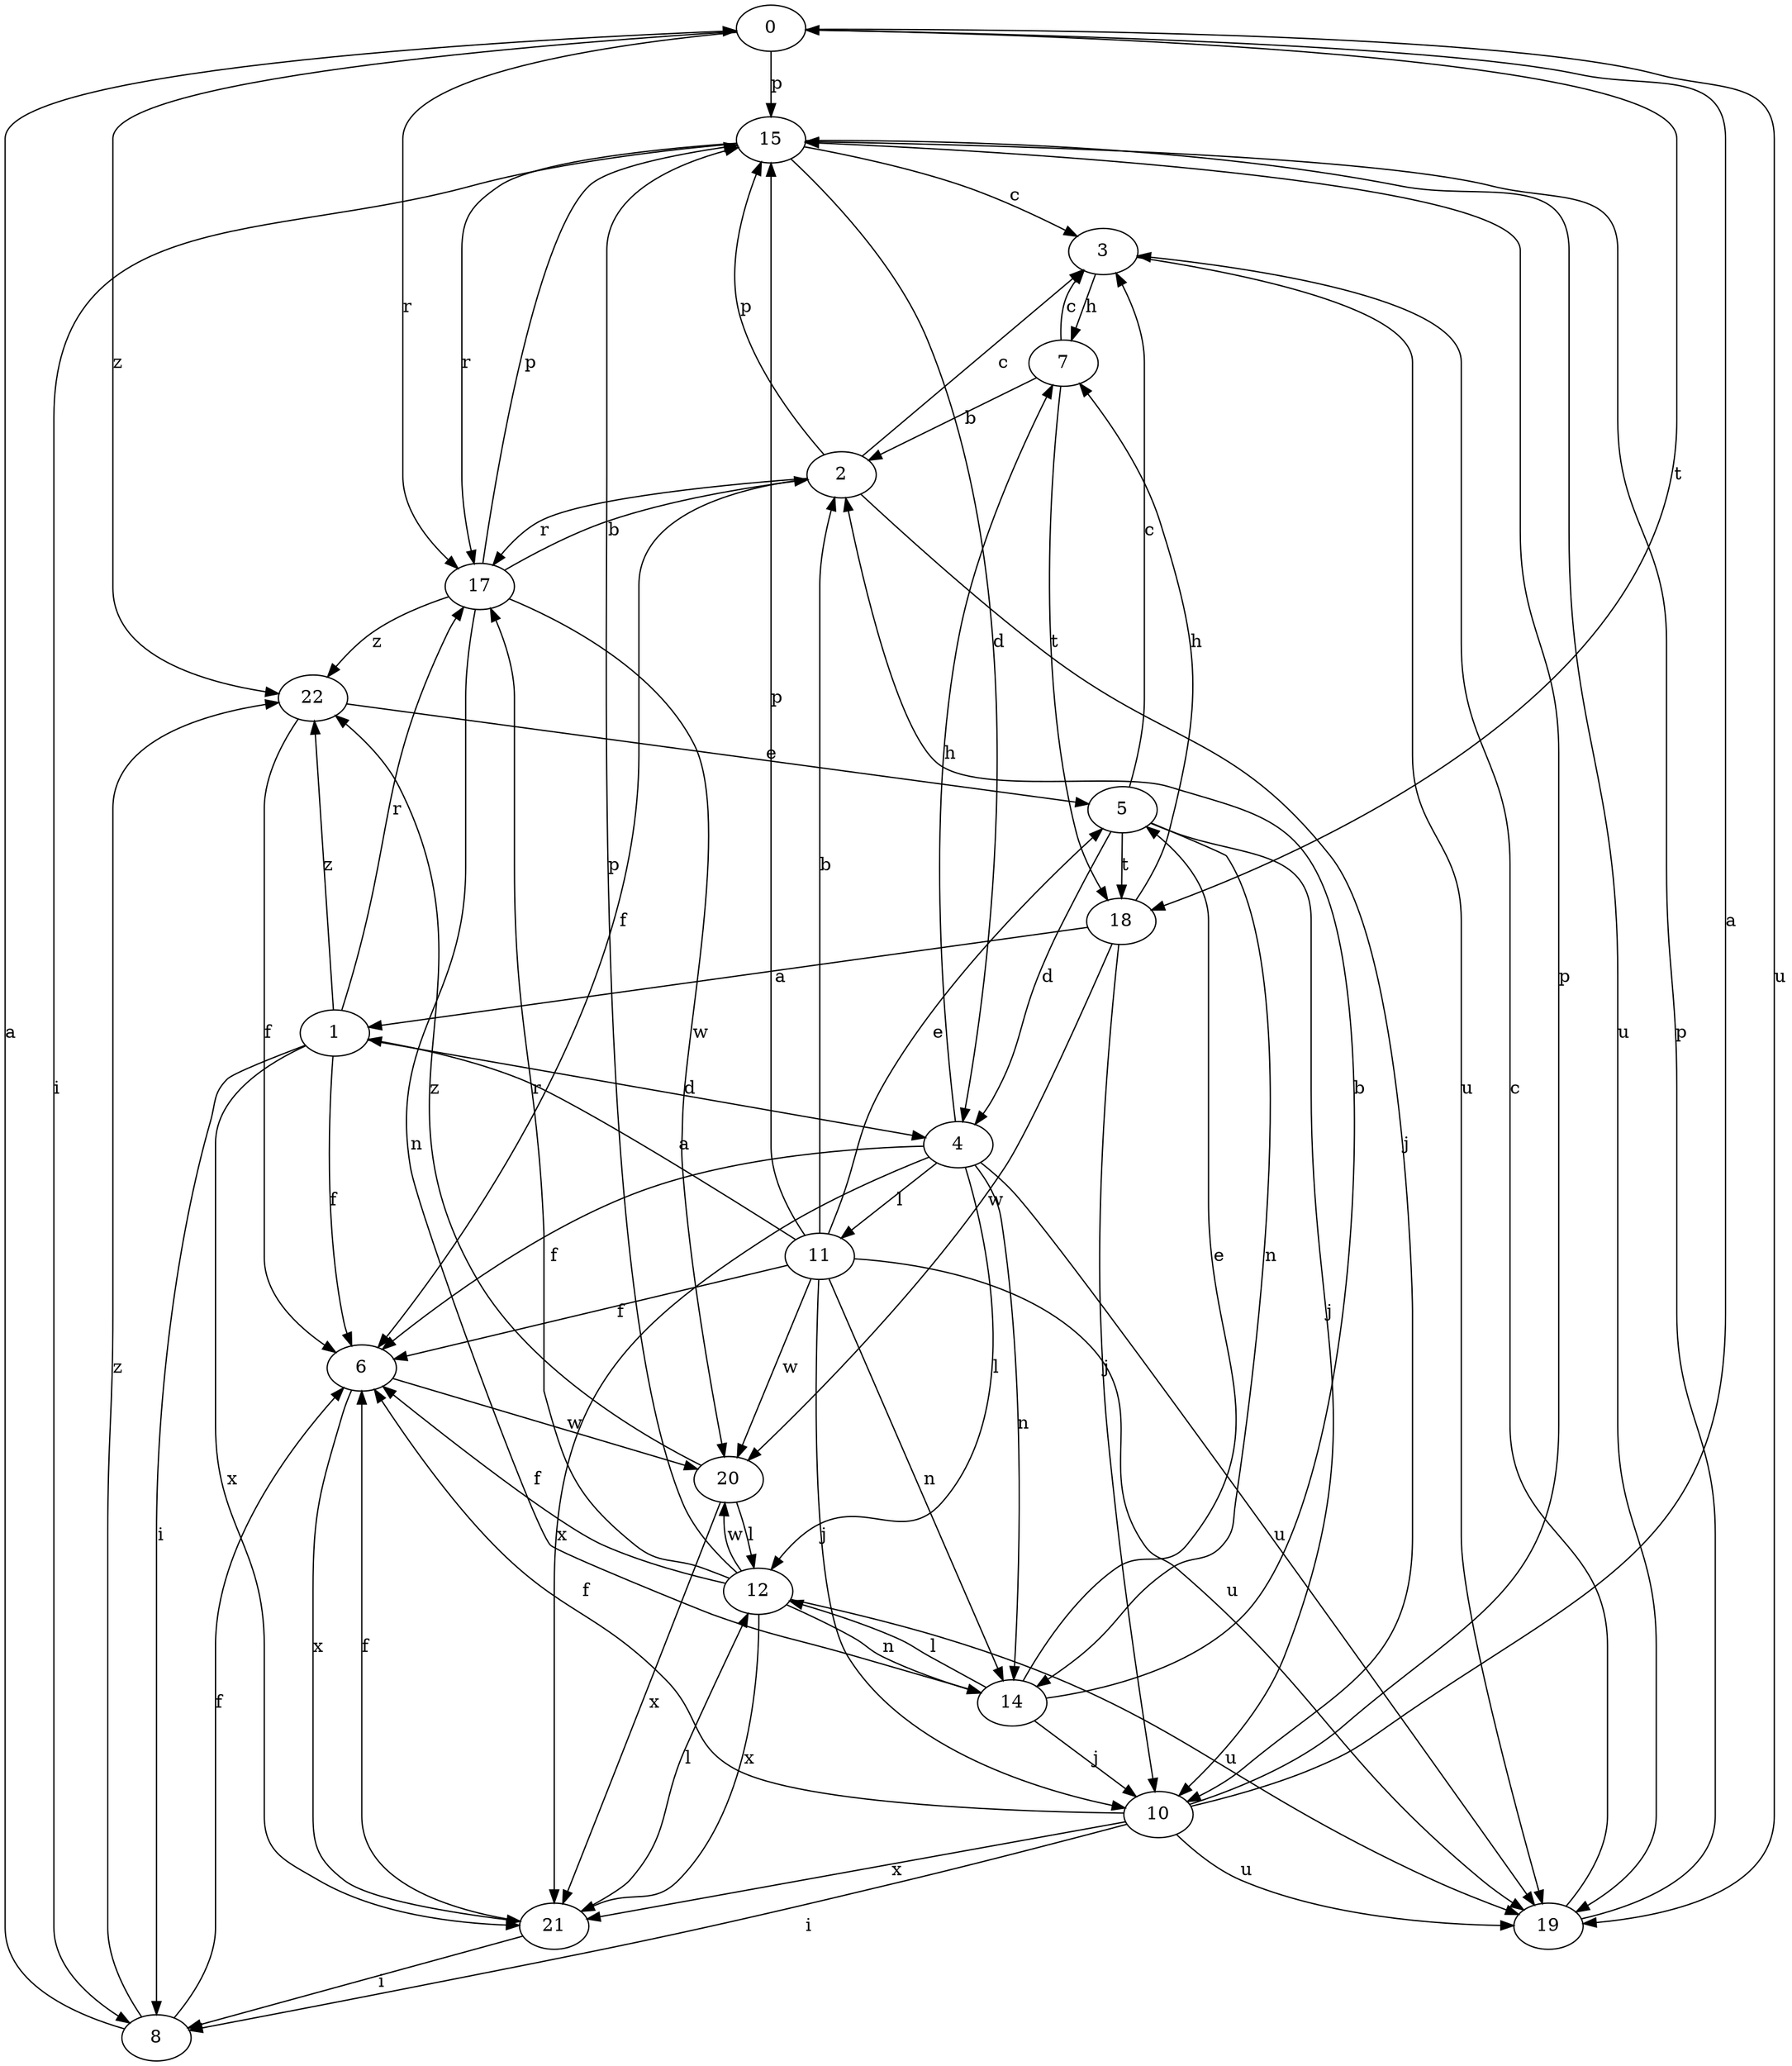 strict digraph  {
0;
1;
2;
3;
4;
5;
6;
7;
8;
10;
11;
12;
14;
15;
17;
18;
19;
20;
21;
22;
0 -> 15  [label=p];
0 -> 17  [label=r];
0 -> 18  [label=t];
0 -> 19  [label=u];
0 -> 22  [label=z];
1 -> 4  [label=d];
1 -> 6  [label=f];
1 -> 8  [label=i];
1 -> 17  [label=r];
1 -> 21  [label=x];
1 -> 22  [label=z];
2 -> 3  [label=c];
2 -> 6  [label=f];
2 -> 10  [label=j];
2 -> 15  [label=p];
2 -> 17  [label=r];
3 -> 7  [label=h];
3 -> 19  [label=u];
4 -> 6  [label=f];
4 -> 7  [label=h];
4 -> 11  [label=l];
4 -> 12  [label=l];
4 -> 14  [label=n];
4 -> 19  [label=u];
4 -> 21  [label=x];
5 -> 3  [label=c];
5 -> 4  [label=d];
5 -> 10  [label=j];
5 -> 14  [label=n];
5 -> 18  [label=t];
6 -> 20  [label=w];
6 -> 21  [label=x];
7 -> 2  [label=b];
7 -> 3  [label=c];
7 -> 18  [label=t];
8 -> 0  [label=a];
8 -> 6  [label=f];
8 -> 22  [label=z];
10 -> 0  [label=a];
10 -> 6  [label=f];
10 -> 8  [label=i];
10 -> 15  [label=p];
10 -> 19  [label=u];
10 -> 21  [label=x];
11 -> 1  [label=a];
11 -> 2  [label=b];
11 -> 5  [label=e];
11 -> 6  [label=f];
11 -> 10  [label=j];
11 -> 14  [label=n];
11 -> 15  [label=p];
11 -> 19  [label=u];
11 -> 20  [label=w];
12 -> 6  [label=f];
12 -> 14  [label=n];
12 -> 15  [label=p];
12 -> 17  [label=r];
12 -> 19  [label=u];
12 -> 20  [label=w];
12 -> 21  [label=x];
14 -> 2  [label=b];
14 -> 5  [label=e];
14 -> 10  [label=j];
14 -> 12  [label=l];
15 -> 3  [label=c];
15 -> 4  [label=d];
15 -> 8  [label=i];
15 -> 17  [label=r];
15 -> 19  [label=u];
17 -> 2  [label=b];
17 -> 14  [label=n];
17 -> 15  [label=p];
17 -> 20  [label=w];
17 -> 22  [label=z];
18 -> 1  [label=a];
18 -> 7  [label=h];
18 -> 10  [label=j];
18 -> 20  [label=w];
19 -> 3  [label=c];
19 -> 15  [label=p];
20 -> 12  [label=l];
20 -> 21  [label=x];
20 -> 22  [label=z];
21 -> 6  [label=f];
21 -> 8  [label=i];
21 -> 12  [label=l];
22 -> 5  [label=e];
22 -> 6  [label=f];
}
